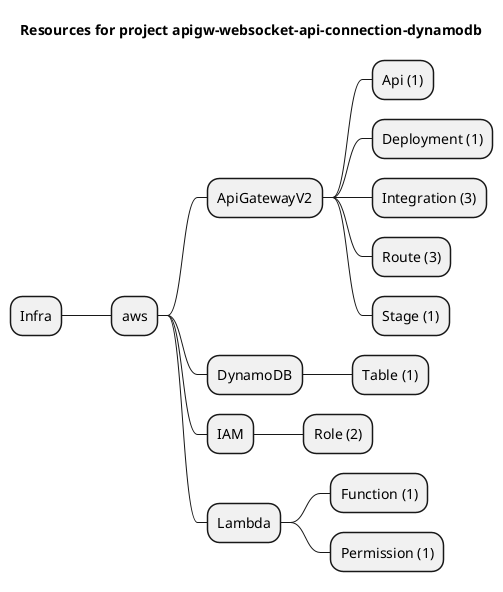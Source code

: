 @startmindmap
title Resources for project apigw-websocket-api-connection-dynamodb
skinparam monochrome true
+ Infra
++ aws
+++ ApiGatewayV2
++++ Api (1)
++++ Deployment (1)
++++ Integration (3)
++++ Route (3)
++++ Stage (1)
+++ DynamoDB
++++ Table (1)
+++ IAM
++++ Role (2)
+++ Lambda
++++ Function (1)
++++ Permission (1)
@endmindmap